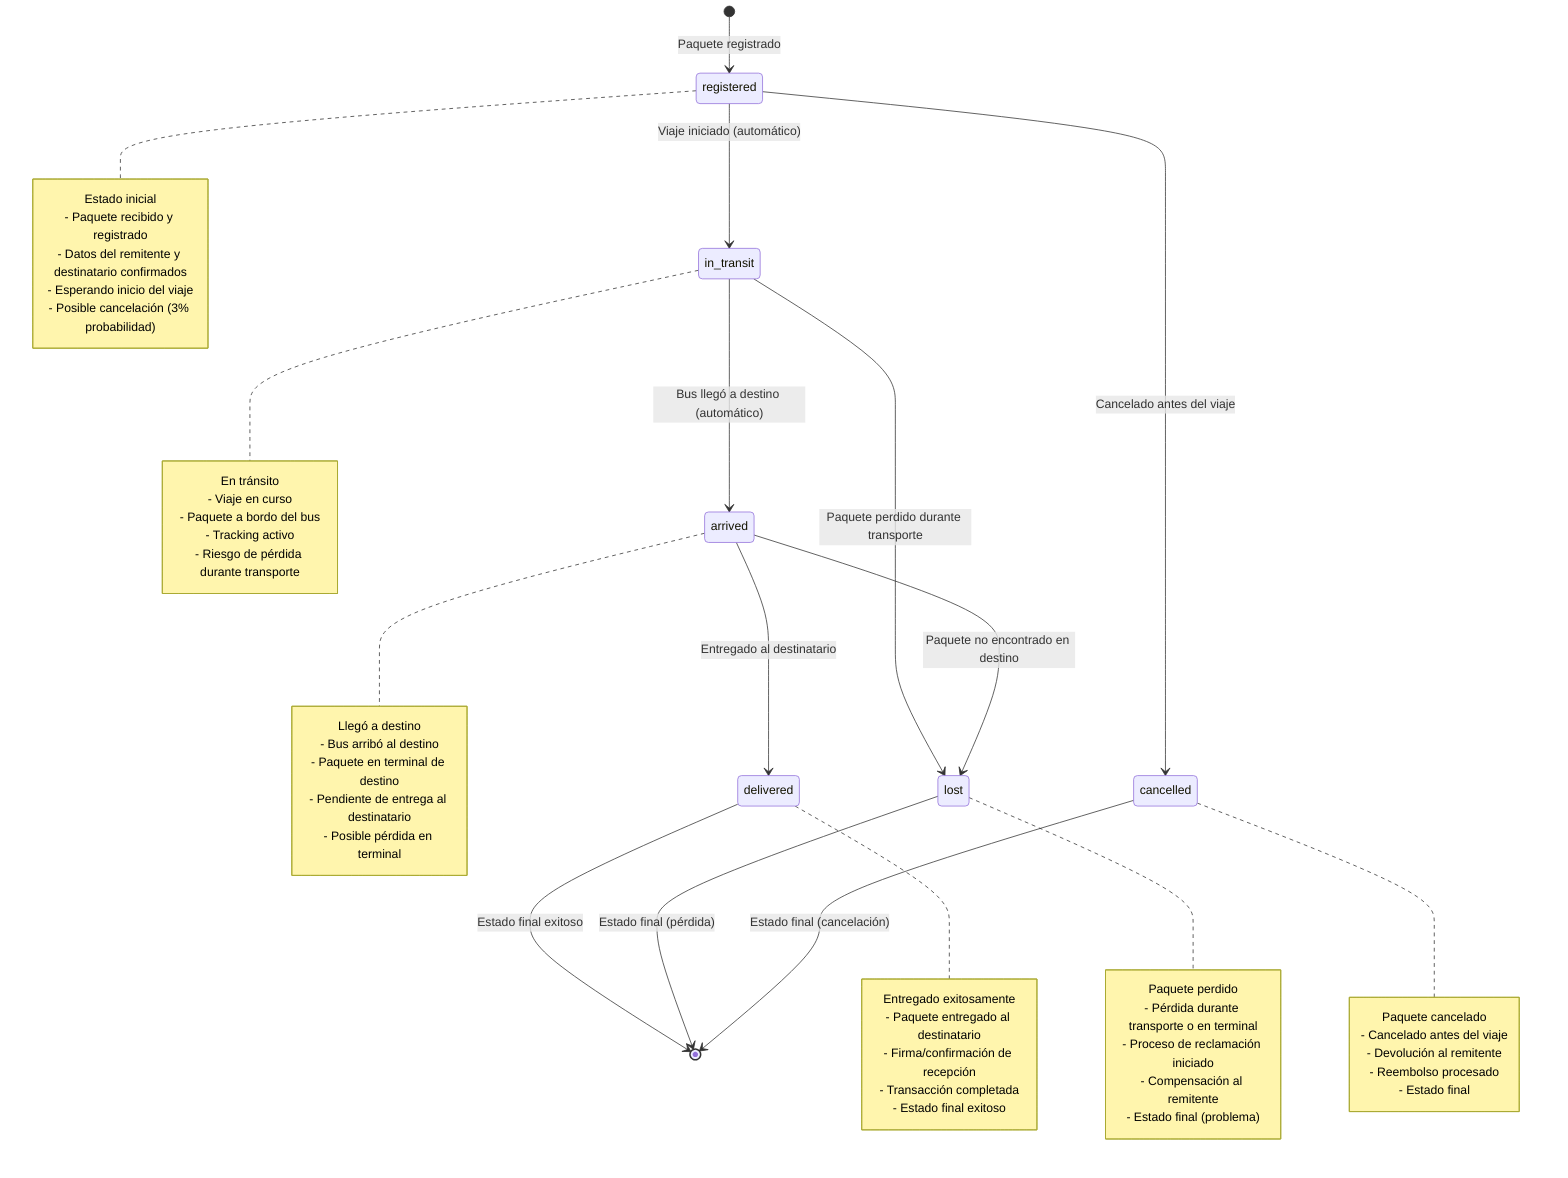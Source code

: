 %% Diagrama de Estados: Paquetes/Encomiendas (Trans Comarapa)
%% Estados basados en el sistema real implementado
stateDiagram-v2
    [*] --> registered : Paquete registrado
    
    registered --> in_transit : Viaje iniciado (automático)
    registered --> cancelled : Cancelado antes del viaje
    
    in_transit --> arrived : Bus llegó a destino (automático)
    in_transit --> lost : Paquete perdido durante transporte
    
    arrived --> delivered : Entregado al destinatario
    arrived --> lost : Paquete no encontrado en destino
    
    delivered --> [*] : Estado final exitoso
    lost --> [*] : Estado final (pérdida)
    cancelled --> [*] : Estado final (cancelación)
    
    note right of registered
        Estado inicial
        - Paquete recibido y registrado
        - Datos del remitente y destinatario confirmados
        - Esperando inicio del viaje
        - Posible cancelación (3% probabilidad)
    end note
    
    note right of in_transit
        En tránsito
        - Viaje en curso
        - Paquete a bordo del bus
        - Tracking activo
        - Riesgo de pérdida durante transporte
    end note
    
    note right of arrived
        Llegó a destino
        - Bus arribó al destino
        - Paquete en terminal de destino
        - Pendiente de entrega al destinatario
        - Posible pérdida en terminal
    end note
    
    note right of delivered
        Entregado exitosamente
        - Paquete entregado al destinatario
        - Firma/confirmación de recepción
        - Transacción completada
        - Estado final exitoso
    end note
    
    note right of lost
        Paquete perdido
        - Pérdida durante transporte o en terminal
        - Proceso de reclamación iniciado
        - Compensación al remitente
        - Estado final (problema)
    end note
    
    note right of cancelled
        Paquete cancelado
        - Cancelado antes del viaje
        - Devolución al remitente
        - Reembolso procesado
        - Estado final
    end note